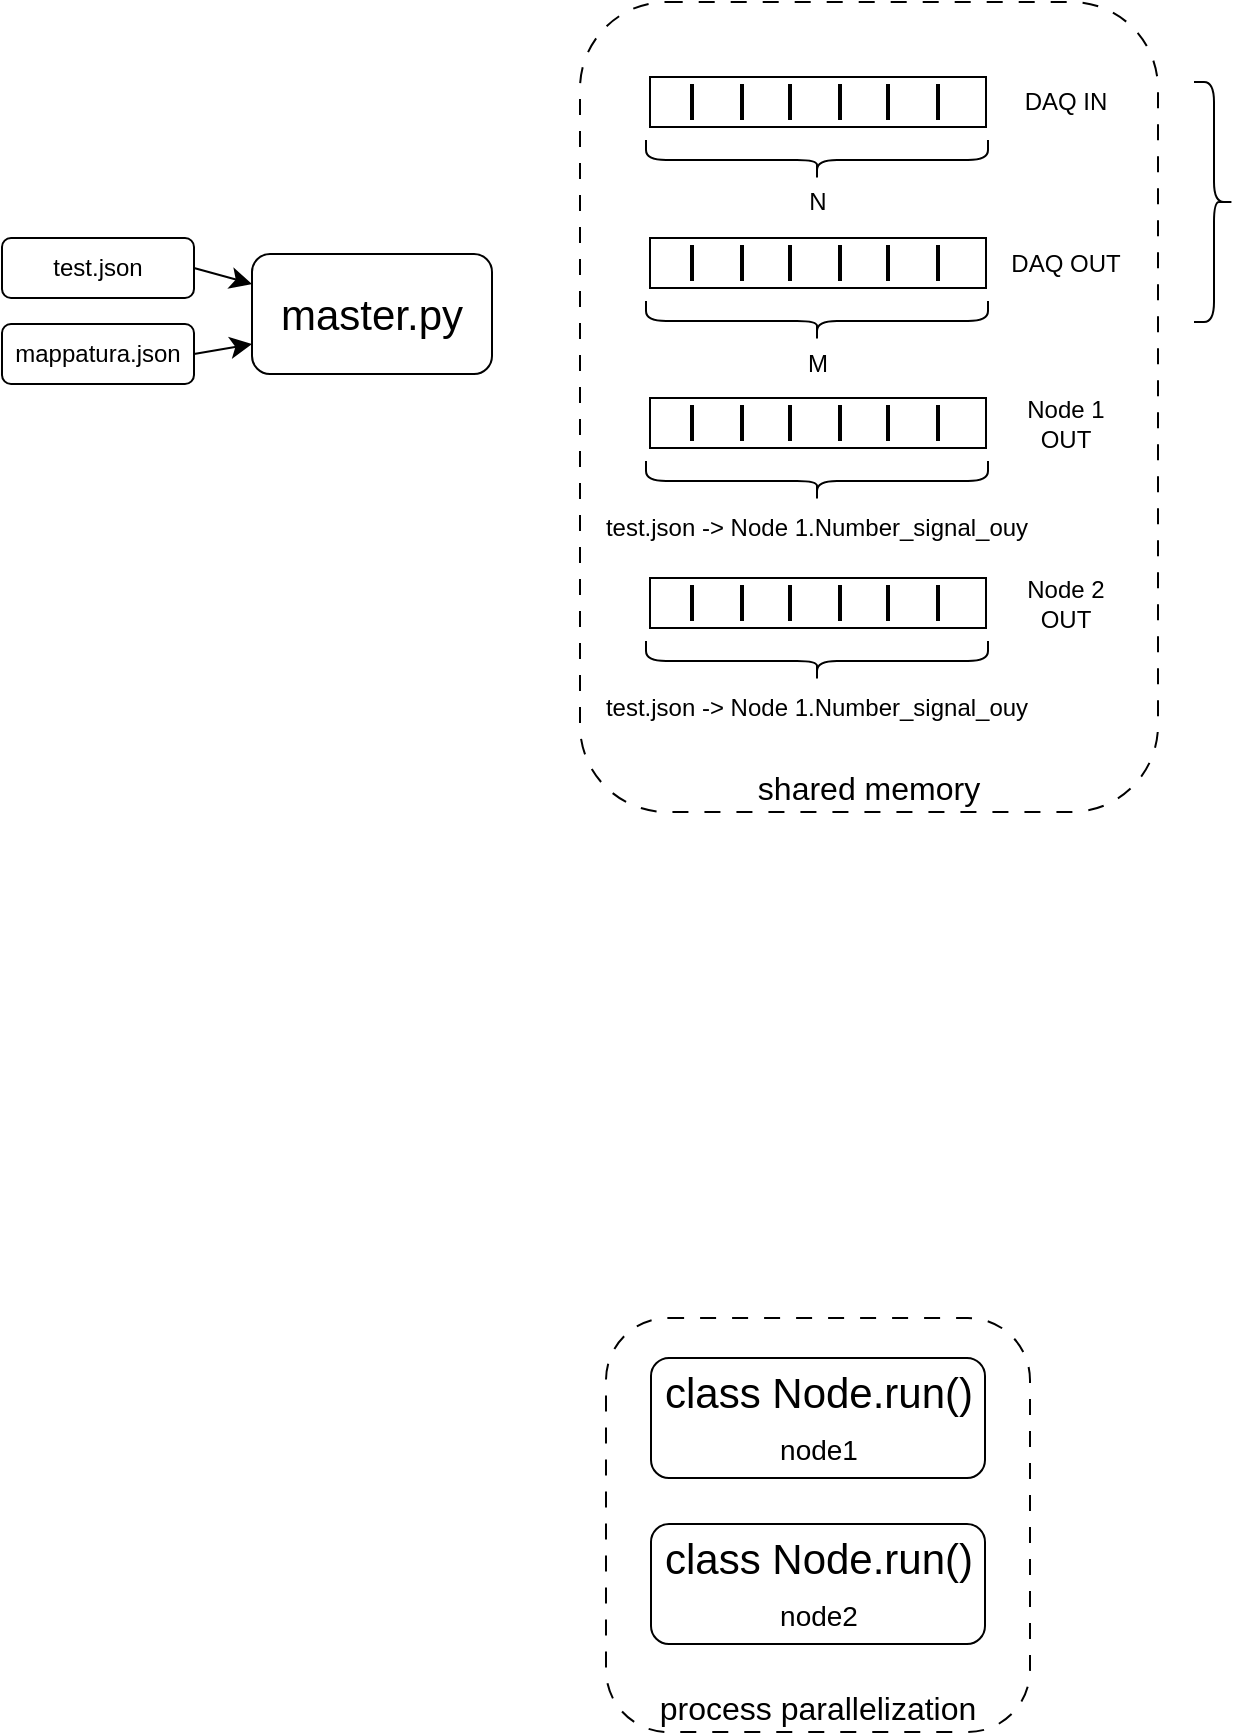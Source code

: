 <mxfile version="26.1.3">
  <diagram name="Pagina-1" id="6YI75HsUUGusuXryI77t">
    <mxGraphModel dx="1596" dy="1079" grid="0" gridSize="10" guides="1" tooltips="1" connect="1" arrows="1" fold="1" page="0" pageScale="1" pageWidth="827" pageHeight="1169" math="0" shadow="0">
      <root>
        <mxCell id="0" />
        <mxCell id="1" parent="0" />
        <mxCell id="gDMrc5JoFi_0KkXbBFFb-4" style="edgeStyle=none;curved=1;rounded=0;orthogonalLoop=1;jettySize=auto;html=1;exitX=1;exitY=0.5;exitDx=0;exitDy=0;entryX=0;entryY=0.25;entryDx=0;entryDy=0;fontSize=12;startSize=8;endSize=8;" edge="1" parent="1" source="gDMrc5JoFi_0KkXbBFFb-1" target="gDMrc5JoFi_0KkXbBFFb-3">
          <mxGeometry relative="1" as="geometry" />
        </mxCell>
        <mxCell id="gDMrc5JoFi_0KkXbBFFb-1" value="test.json" style="rounded=1;whiteSpace=wrap;html=1;" vertex="1" parent="1">
          <mxGeometry x="-236" y="-43" width="96" height="30" as="geometry" />
        </mxCell>
        <mxCell id="gDMrc5JoFi_0KkXbBFFb-5" style="edgeStyle=none;curved=1;rounded=0;orthogonalLoop=1;jettySize=auto;html=1;exitX=1;exitY=0.5;exitDx=0;exitDy=0;entryX=0;entryY=0.75;entryDx=0;entryDy=0;fontSize=12;startSize=8;endSize=8;" edge="1" parent="1" source="gDMrc5JoFi_0KkXbBFFb-2" target="gDMrc5JoFi_0KkXbBFFb-3">
          <mxGeometry relative="1" as="geometry" />
        </mxCell>
        <mxCell id="gDMrc5JoFi_0KkXbBFFb-2" value="mappatura.json" style="rounded=1;whiteSpace=wrap;html=1;" vertex="1" parent="1">
          <mxGeometry x="-236" width="96" height="30" as="geometry" />
        </mxCell>
        <mxCell id="gDMrc5JoFi_0KkXbBFFb-3" value="master.py" style="rounded=1;whiteSpace=wrap;html=1;fontSize=21;" vertex="1" parent="1">
          <mxGeometry x="-111" y="-35" width="120" height="60" as="geometry" />
        </mxCell>
        <mxCell id="gDMrc5JoFi_0KkXbBFFb-6" value="process parallelization" style="rounded=1;whiteSpace=wrap;html=1;dashed=1;dashPattern=8 8;fontSize=16;verticalAlign=bottom;" vertex="1" parent="1">
          <mxGeometry x="66" y="497" width="212" height="207" as="geometry" />
        </mxCell>
        <mxCell id="gDMrc5JoFi_0KkXbBFFb-7" value="class Node.run()&lt;br&gt;&lt;font style=&quot;font-size: 14px;&quot;&gt;node1&lt;/font&gt;" style="rounded=1;whiteSpace=wrap;html=1;fontSize=21;" vertex="1" parent="1">
          <mxGeometry x="88.5" y="517" width="167" height="60" as="geometry" />
        </mxCell>
        <mxCell id="gDMrc5JoFi_0KkXbBFFb-8" value="class Node.run()&lt;br&gt;&lt;font style=&quot;font-size: 14px;&quot;&gt;node2&lt;/font&gt;" style="rounded=1;whiteSpace=wrap;html=1;fontSize=21;" vertex="1" parent="1">
          <mxGeometry x="88.5" y="600" width="167" height="60" as="geometry" />
        </mxCell>
        <mxCell id="gDMrc5JoFi_0KkXbBFFb-10" value="shared memory" style="rounded=1;whiteSpace=wrap;html=1;dashed=1;dashPattern=8 8;fontSize=16;verticalAlign=bottom;" vertex="1" parent="1">
          <mxGeometry x="53" y="-161" width="289" height="405" as="geometry" />
        </mxCell>
        <mxCell id="gDMrc5JoFi_0KkXbBFFb-11" value="" style="rounded=0;whiteSpace=wrap;html=1;" vertex="1" parent="1">
          <mxGeometry x="88" y="-123.5" width="168" height="25" as="geometry" />
        </mxCell>
        <mxCell id="gDMrc5JoFi_0KkXbBFFb-12" value="" style="line;strokeWidth=2;direction=south;html=1;" vertex="1" parent="1">
          <mxGeometry x="104" y="-120" width="10" height="18" as="geometry" />
        </mxCell>
        <mxCell id="gDMrc5JoFi_0KkXbBFFb-13" value="" style="line;strokeWidth=2;direction=south;html=1;" vertex="1" parent="1">
          <mxGeometry x="129" y="-120" width="10" height="18" as="geometry" />
        </mxCell>
        <mxCell id="gDMrc5JoFi_0KkXbBFFb-14" value="" style="line;strokeWidth=2;direction=south;html=1;" vertex="1" parent="1">
          <mxGeometry x="153" y="-120" width="10" height="18" as="geometry" />
        </mxCell>
        <mxCell id="gDMrc5JoFi_0KkXbBFFb-15" value="" style="line;strokeWidth=2;direction=south;html=1;" vertex="1" parent="1">
          <mxGeometry x="178" y="-120" width="10" height="18" as="geometry" />
        </mxCell>
        <mxCell id="gDMrc5JoFi_0KkXbBFFb-16" value="" style="line;strokeWidth=2;direction=south;html=1;" vertex="1" parent="1">
          <mxGeometry x="202" y="-120" width="10" height="18" as="geometry" />
        </mxCell>
        <mxCell id="gDMrc5JoFi_0KkXbBFFb-17" value="" style="line;strokeWidth=2;direction=south;html=1;" vertex="1" parent="1">
          <mxGeometry x="227" y="-120" width="10" height="18" as="geometry" />
        </mxCell>
        <mxCell id="gDMrc5JoFi_0KkXbBFFb-18" value="" style="shape=curlyBracket;whiteSpace=wrap;html=1;rounded=1;flipH=1;labelPosition=right;verticalLabelPosition=middle;align=left;verticalAlign=middle;rotation=90;" vertex="1" parent="1">
          <mxGeometry x="161.5" y="-167.5" width="20" height="171" as="geometry" />
        </mxCell>
        <mxCell id="gDMrc5JoFi_0KkXbBFFb-19" value="DAQ IN" style="text;html=1;align=center;verticalAlign=middle;whiteSpace=wrap;rounded=0;" vertex="1" parent="1">
          <mxGeometry x="266" y="-126" width="60" height="30" as="geometry" />
        </mxCell>
        <mxCell id="gDMrc5JoFi_0KkXbBFFb-20" value="N" style="text;html=1;align=center;verticalAlign=middle;whiteSpace=wrap;rounded=0;" vertex="1" parent="1">
          <mxGeometry x="141.5" y="-76" width="60" height="30" as="geometry" />
        </mxCell>
        <mxCell id="gDMrc5JoFi_0KkXbBFFb-21" value="" style="rounded=0;whiteSpace=wrap;html=1;" vertex="1" parent="1">
          <mxGeometry x="88" y="-43" width="168" height="25" as="geometry" />
        </mxCell>
        <mxCell id="gDMrc5JoFi_0KkXbBFFb-22" value="" style="line;strokeWidth=2;direction=south;html=1;" vertex="1" parent="1">
          <mxGeometry x="104" y="-39.5" width="10" height="18" as="geometry" />
        </mxCell>
        <mxCell id="gDMrc5JoFi_0KkXbBFFb-23" value="" style="line;strokeWidth=2;direction=south;html=1;" vertex="1" parent="1">
          <mxGeometry x="129" y="-39.5" width="10" height="18" as="geometry" />
        </mxCell>
        <mxCell id="gDMrc5JoFi_0KkXbBFFb-24" value="" style="line;strokeWidth=2;direction=south;html=1;" vertex="1" parent="1">
          <mxGeometry x="153" y="-39.5" width="10" height="18" as="geometry" />
        </mxCell>
        <mxCell id="gDMrc5JoFi_0KkXbBFFb-25" value="" style="line;strokeWidth=2;direction=south;html=1;" vertex="1" parent="1">
          <mxGeometry x="178" y="-39.5" width="10" height="18" as="geometry" />
        </mxCell>
        <mxCell id="gDMrc5JoFi_0KkXbBFFb-26" value="" style="line;strokeWidth=2;direction=south;html=1;" vertex="1" parent="1">
          <mxGeometry x="202" y="-39.5" width="10" height="18" as="geometry" />
        </mxCell>
        <mxCell id="gDMrc5JoFi_0KkXbBFFb-27" value="" style="line;strokeWidth=2;direction=south;html=1;" vertex="1" parent="1">
          <mxGeometry x="227" y="-39.5" width="10" height="18" as="geometry" />
        </mxCell>
        <mxCell id="gDMrc5JoFi_0KkXbBFFb-28" value="" style="shape=curlyBracket;whiteSpace=wrap;html=1;rounded=1;flipH=1;labelPosition=right;verticalLabelPosition=middle;align=left;verticalAlign=middle;rotation=90;" vertex="1" parent="1">
          <mxGeometry x="161.5" y="-87" width="20" height="171" as="geometry" />
        </mxCell>
        <mxCell id="gDMrc5JoFi_0KkXbBFFb-29" value="DAQ OUT" style="text;html=1;align=center;verticalAlign=middle;whiteSpace=wrap;rounded=0;" vertex="1" parent="1">
          <mxGeometry x="266" y="-45.5" width="60" height="30" as="geometry" />
        </mxCell>
        <mxCell id="gDMrc5JoFi_0KkXbBFFb-30" value="M" style="text;html=1;align=center;verticalAlign=middle;whiteSpace=wrap;rounded=0;" vertex="1" parent="1">
          <mxGeometry x="141.5" y="4.5" width="60" height="30" as="geometry" />
        </mxCell>
        <mxCell id="gDMrc5JoFi_0KkXbBFFb-31" value="" style="rounded=0;whiteSpace=wrap;html=1;" vertex="1" parent="1">
          <mxGeometry x="88" y="37" width="168" height="25" as="geometry" />
        </mxCell>
        <mxCell id="gDMrc5JoFi_0KkXbBFFb-32" value="" style="line;strokeWidth=2;direction=south;html=1;" vertex="1" parent="1">
          <mxGeometry x="104" y="40.5" width="10" height="18" as="geometry" />
        </mxCell>
        <mxCell id="gDMrc5JoFi_0KkXbBFFb-33" value="" style="line;strokeWidth=2;direction=south;html=1;" vertex="1" parent="1">
          <mxGeometry x="129" y="40.5" width="10" height="18" as="geometry" />
        </mxCell>
        <mxCell id="gDMrc5JoFi_0KkXbBFFb-34" value="" style="line;strokeWidth=2;direction=south;html=1;" vertex="1" parent="1">
          <mxGeometry x="153" y="40.5" width="10" height="18" as="geometry" />
        </mxCell>
        <mxCell id="gDMrc5JoFi_0KkXbBFFb-35" value="" style="line;strokeWidth=2;direction=south;html=1;" vertex="1" parent="1">
          <mxGeometry x="178" y="40.5" width="10" height="18" as="geometry" />
        </mxCell>
        <mxCell id="gDMrc5JoFi_0KkXbBFFb-36" value="" style="line;strokeWidth=2;direction=south;html=1;" vertex="1" parent="1">
          <mxGeometry x="202" y="40.5" width="10" height="18" as="geometry" />
        </mxCell>
        <mxCell id="gDMrc5JoFi_0KkXbBFFb-37" value="" style="line;strokeWidth=2;direction=south;html=1;" vertex="1" parent="1">
          <mxGeometry x="227" y="40.5" width="10" height="18" as="geometry" />
        </mxCell>
        <mxCell id="gDMrc5JoFi_0KkXbBFFb-38" value="" style="shape=curlyBracket;whiteSpace=wrap;html=1;rounded=1;flipH=1;labelPosition=right;verticalLabelPosition=middle;align=left;verticalAlign=middle;rotation=90;" vertex="1" parent="1">
          <mxGeometry x="161.5" y="-7" width="20" height="171" as="geometry" />
        </mxCell>
        <mxCell id="gDMrc5JoFi_0KkXbBFFb-39" value="Node 1 OUT" style="text;html=1;align=center;verticalAlign=middle;whiteSpace=wrap;rounded=0;" vertex="1" parent="1">
          <mxGeometry x="266" y="34.5" width="60" height="30" as="geometry" />
        </mxCell>
        <mxCell id="gDMrc5JoFi_0KkXbBFFb-40" value="test.json -&amp;gt; Node 1.Number_signal_ouy" style="text;html=1;align=center;verticalAlign=middle;whiteSpace=wrap;rounded=0;" vertex="1" parent="1">
          <mxGeometry x="56.25" y="87" width="230.5" height="30" as="geometry" />
        </mxCell>
        <mxCell id="gDMrc5JoFi_0KkXbBFFb-41" value="" style="rounded=0;whiteSpace=wrap;html=1;" vertex="1" parent="1">
          <mxGeometry x="88" y="127" width="168" height="25" as="geometry" />
        </mxCell>
        <mxCell id="gDMrc5JoFi_0KkXbBFFb-42" value="" style="line;strokeWidth=2;direction=south;html=1;" vertex="1" parent="1">
          <mxGeometry x="104" y="130.5" width="10" height="18" as="geometry" />
        </mxCell>
        <mxCell id="gDMrc5JoFi_0KkXbBFFb-43" value="" style="line;strokeWidth=2;direction=south;html=1;" vertex="1" parent="1">
          <mxGeometry x="129" y="130.5" width="10" height="18" as="geometry" />
        </mxCell>
        <mxCell id="gDMrc5JoFi_0KkXbBFFb-44" value="" style="line;strokeWidth=2;direction=south;html=1;" vertex="1" parent="1">
          <mxGeometry x="153" y="130.5" width="10" height="18" as="geometry" />
        </mxCell>
        <mxCell id="gDMrc5JoFi_0KkXbBFFb-45" value="" style="line;strokeWidth=2;direction=south;html=1;" vertex="1" parent="1">
          <mxGeometry x="178" y="130.5" width="10" height="18" as="geometry" />
        </mxCell>
        <mxCell id="gDMrc5JoFi_0KkXbBFFb-46" value="" style="line;strokeWidth=2;direction=south;html=1;" vertex="1" parent="1">
          <mxGeometry x="202" y="130.5" width="10" height="18" as="geometry" />
        </mxCell>
        <mxCell id="gDMrc5JoFi_0KkXbBFFb-47" value="" style="line;strokeWidth=2;direction=south;html=1;" vertex="1" parent="1">
          <mxGeometry x="227" y="130.5" width="10" height="18" as="geometry" />
        </mxCell>
        <mxCell id="gDMrc5JoFi_0KkXbBFFb-48" value="" style="shape=curlyBracket;whiteSpace=wrap;html=1;rounded=1;flipH=1;labelPosition=right;verticalLabelPosition=middle;align=left;verticalAlign=middle;rotation=90;" vertex="1" parent="1">
          <mxGeometry x="161.5" y="83" width="20" height="171" as="geometry" />
        </mxCell>
        <mxCell id="gDMrc5JoFi_0KkXbBFFb-49" value="Node 2 OUT" style="text;html=1;align=center;verticalAlign=middle;whiteSpace=wrap;rounded=0;" vertex="1" parent="1">
          <mxGeometry x="266" y="124.5" width="60" height="30" as="geometry" />
        </mxCell>
        <mxCell id="gDMrc5JoFi_0KkXbBFFb-50" value="test.json -&amp;gt; Node 1.Number_signal_ouy" style="text;html=1;align=center;verticalAlign=middle;whiteSpace=wrap;rounded=0;" vertex="1" parent="1">
          <mxGeometry x="56.25" y="177" width="230.5" height="30" as="geometry" />
        </mxCell>
        <mxCell id="gDMrc5JoFi_0KkXbBFFb-51" value="" style="shape=curlyBracket;whiteSpace=wrap;html=1;rounded=1;flipH=1;labelPosition=right;verticalLabelPosition=middle;align=left;verticalAlign=middle;fontColor=#FF3333;labelBorderColor=#FF3333;" vertex="1" parent="1">
          <mxGeometry x="360" y="-121" width="20" height="120" as="geometry" />
        </mxCell>
      </root>
    </mxGraphModel>
  </diagram>
</mxfile>
